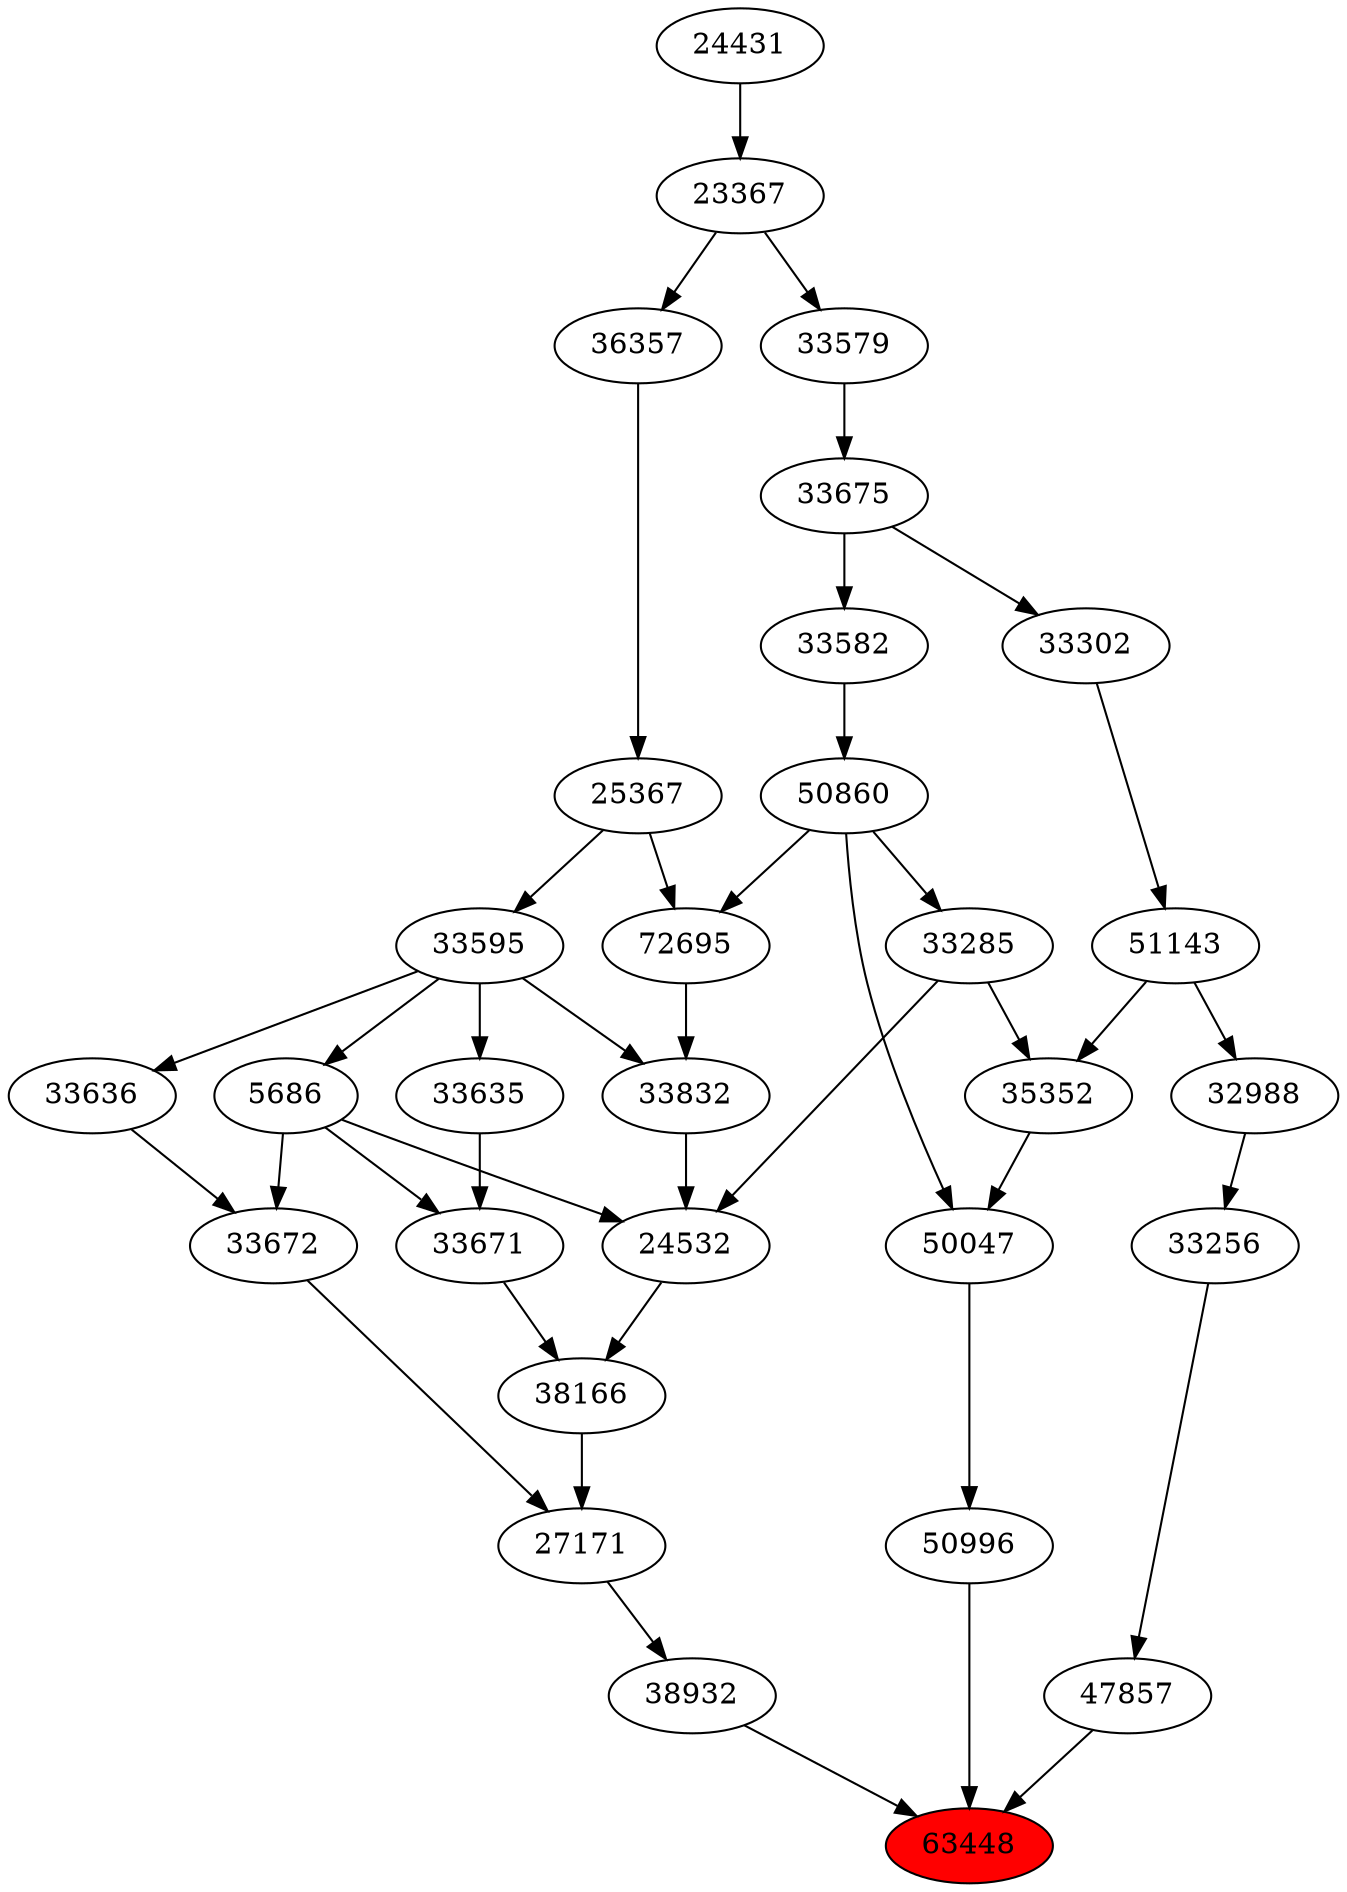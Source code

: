 strict digraph{ 
63448 [label="63448" fillcolor=red style=filled]
38932 -> 63448
47857 -> 63448
50996 -> 63448
38932 [label="38932"]
27171 -> 38932
47857 [label="47857"]
33256 -> 47857
50996 [label="50996"]
50047 -> 50996
27171 [label="27171"]
33672 -> 27171
38166 -> 27171
33256 [label="33256"]
32988 -> 33256
50047 [label="50047"]
35352 -> 50047
50860 -> 50047
33672 [label="33672"]
33636 -> 33672
5686 -> 33672
38166 [label="38166"]
24532 -> 38166
33671 -> 38166
32988 [label="32988"]
51143 -> 32988
35352 [label="35352"]
33285 -> 35352
51143 -> 35352
50860 [label="50860"]
33582 -> 50860
33636 [label="33636"]
33595 -> 33636
5686 [label="5686"]
33595 -> 5686
24532 [label="24532"]
33285 -> 24532
5686 -> 24532
33832 -> 24532
33671 [label="33671"]
5686 -> 33671
33635 -> 33671
51143 [label="51143"]
33302 -> 51143
33285 [label="33285"]
50860 -> 33285
33582 [label="33582"]
33675 -> 33582
33595 [label="33595"]
25367 -> 33595
33832 [label="33832"]
72695 -> 33832
33595 -> 33832
33635 [label="33635"]
33595 -> 33635
33302 [label="33302"]
33675 -> 33302
33675 [label="33675"]
33579 -> 33675
25367 [label="25367"]
36357 -> 25367
72695 [label="72695"]
50860 -> 72695
25367 -> 72695
33579 [label="33579"]
23367 -> 33579
36357 [label="36357"]
23367 -> 36357
23367 [label="23367"]
24431 -> 23367
24431 [label="24431"]
}